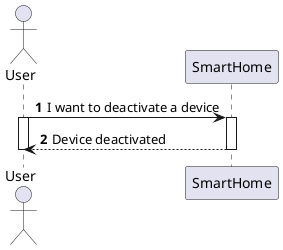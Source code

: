@startuml
'https://plantuml.com/sequence-diagram
!pragma layout smetana

autonumber

actor "User" as User
participant "SmartHome" as SH

User -> SH : I want to deactivate a device
activate SH
activate User

SH --> User : Device deactivated
deactivate SH
deactivate User
@enduml